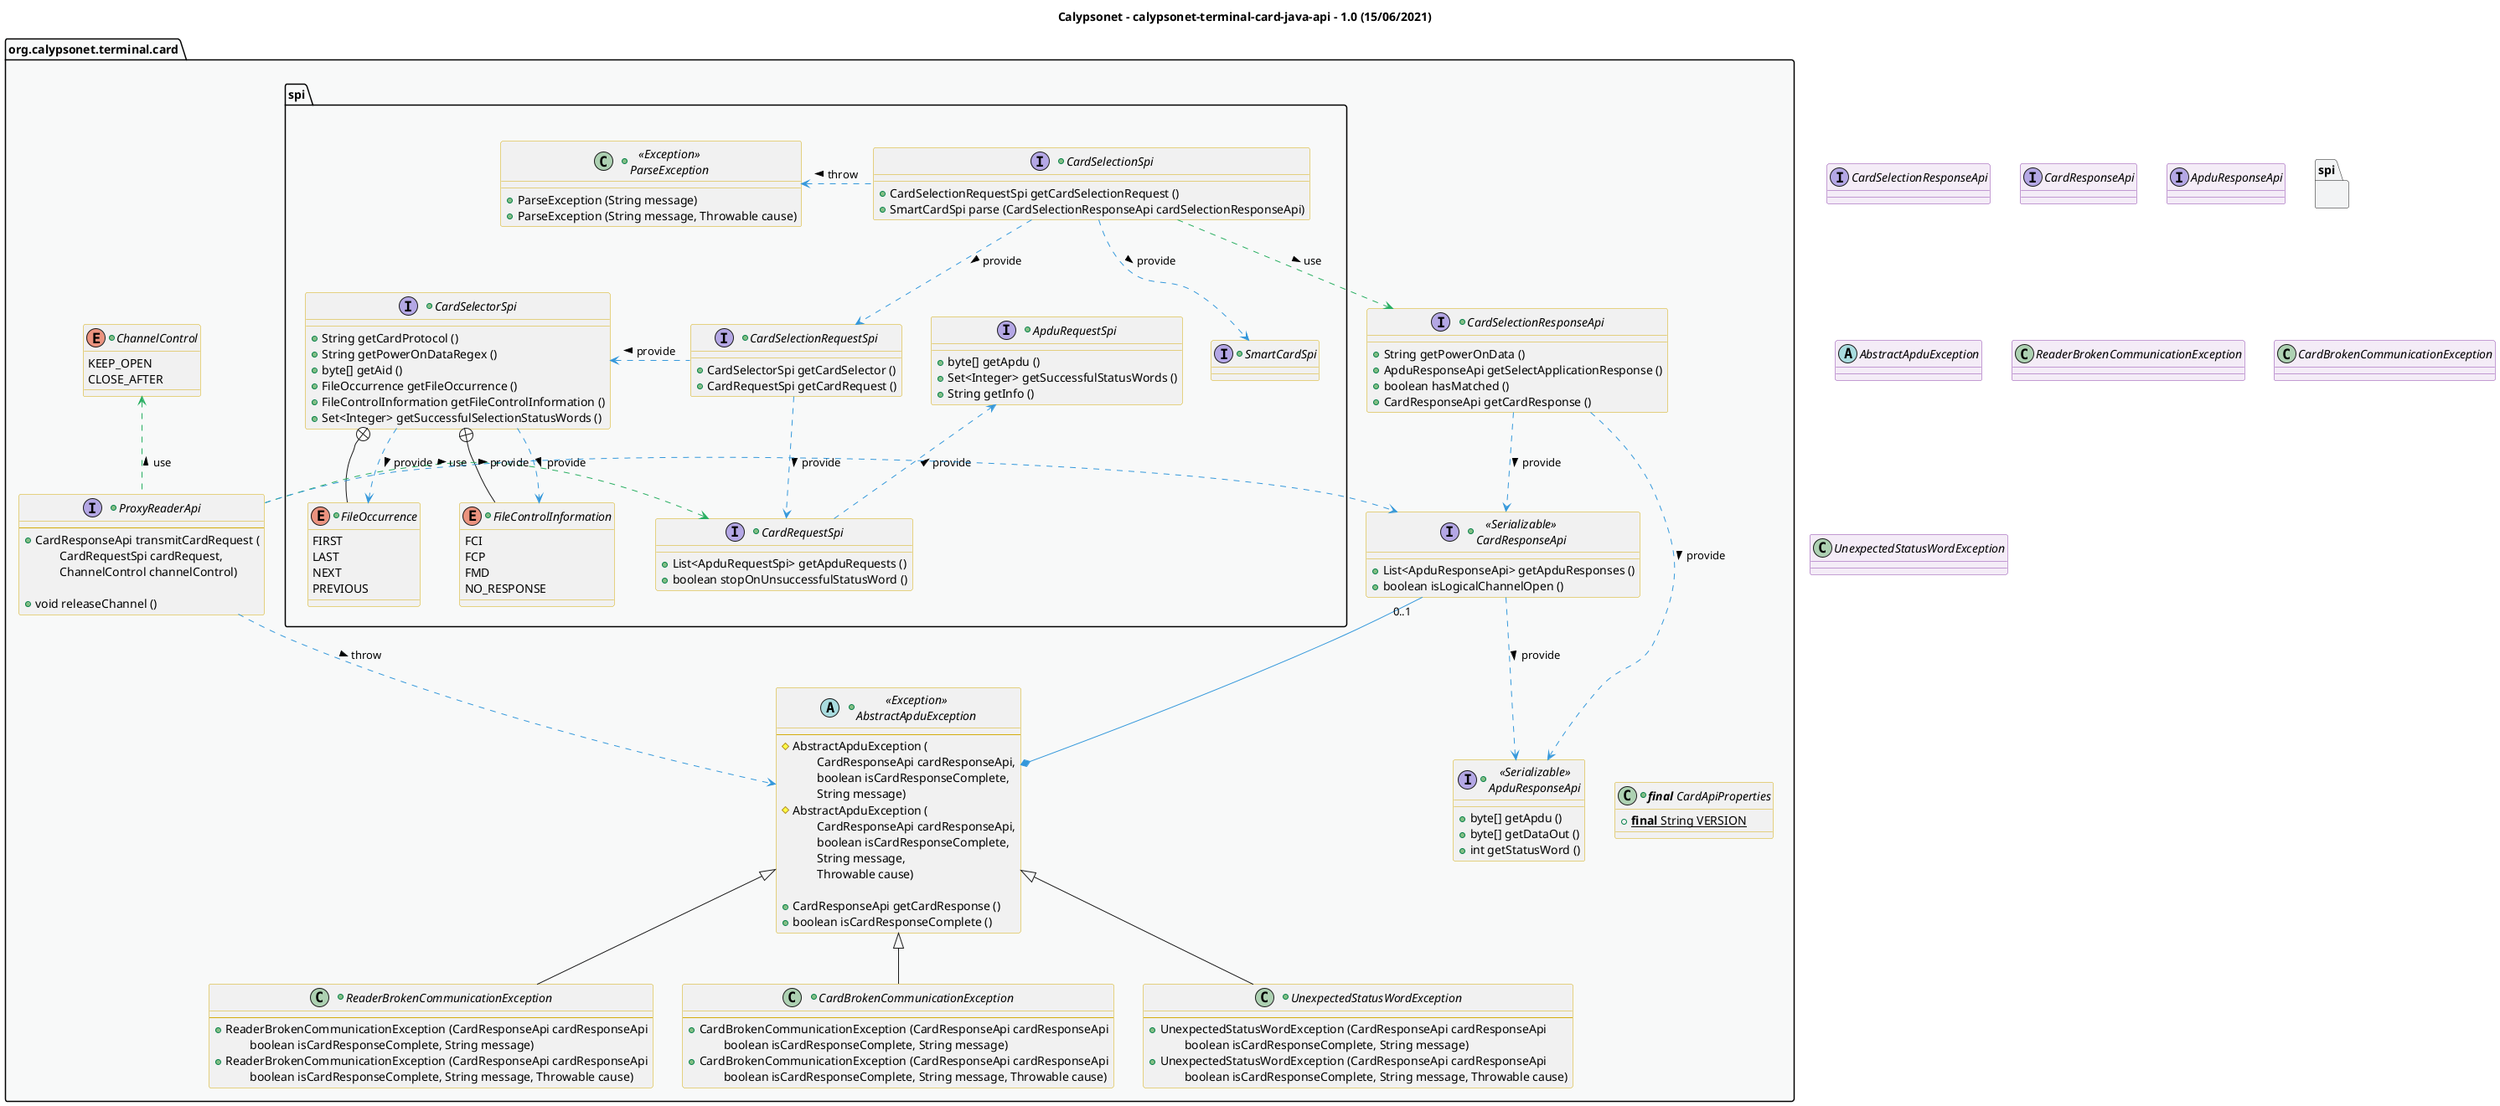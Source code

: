 @startuml
title
        Calypsonet - calypsonet-terminal-card-java-api - 1.0 (15/06/2021)
end title

' == THEME ==

'Couleurs issues de : https://htmlcolorcodes.com/fr/tableau-de-couleur/tableau-de-couleur-design-plat/
!define C_GREY1 F8F9F9
!define C_GREY2 F2F3F4
!define C_GREY3 E5E7E9
!define C_GREY4 D7DBDD
!define C_GREY5 CACFD2
!define C_GREY6 BDC3C7
!define C_LINK 3498DB
!define C_USE 27AE60

skinparam Shadowing false
skinparam ClassFontStyle italic
skinparam ClassBorderColor #D4AC0D
skinparam stereotypeABorderColor #A9DCDF
skinparam stereotypeIBorderColor #B4A7E5
skinparam stereotypeCBorderColor #ADD1B2
skinparam stereotypeEBorderColor #EB93DF
' Red
skinparam ClassBackgroundColor<<red>> #FDEDEC
skinparam ClassBorderColor<<red>> #E74C3C
hide <<red>> stereotype
' Purple
skinparam ClassBackgroundColor<<purple>> #F4ECF7
skinparam ClassBorderColor<<purple>> #8E44AD
hide <<purple>> stereotype
' blue
skinparam ClassBackgroundColor<<blue>> #EBF5FB
skinparam ClassBorderColor<<blue>> #3498DB
hide <<blue>> stereotype
' Green
skinparam ClassBackgroundColor<<green>> #E9F7EF
skinparam ClassBorderColor<<green>> #27AE60
hide <<green>> stereotype
' Grey
skinparam ClassBackgroundColor<<grey>> #EAECEE
skinparam ClassBorderColor<<grey>> #2C3E50
hide <<grey>> stereotype

' == CONTENT ==

package "org.calypsonet.terminal.card" as api {
    ' SPI
    package spi {
        +interface CardSelectionSpi {
            +CardSelectionRequestSpi getCardSelectionRequest ()
            +SmartCardSpi parse (CardSelectionResponseApi cardSelectionResponseApi)
        }
        +interface CardSelectorSpi {
            +String getCardProtocol ()
            +String getPowerOnDataRegex ()
            +byte[] getAid ()
            +FileOccurrence getFileOccurrence ()
            +FileControlInformation getFileControlInformation ()
            +Set<Integer> getSuccessfulSelectionStatusWords ()
        }
        +enum FileOccurrence {
            FIRST
            LAST
            NEXT
            PREVIOUS
        }
        +enum FileControlInformation {
            FCI
            FCP
            FMD
            NO_RESPONSE
        }
        +interface SmartCardSpi {
        }
        ' REQUEST
        together {
            +interface CardSelectionRequestSpi {
                +CardSelectorSpi getCardSelector ()
                +CardRequestSpi getCardRequest ()
            }
            +interface CardRequestSpi {
                +List<ApduRequestSpi> getApduRequests ()
                +boolean stopOnUnsuccessfulStatusWord ()
            }
            +interface ApduRequestSpi {
                +byte[] getApdu ()
                +Set<Integer> getSuccessfulStatusWords ()
                +String getInfo ()
            }
        }
        +class "<<Exception>>\nParseException" as ParseException {
            +ParseException (String message)
            +ParseException (String message, Throwable cause)
        }
    }
    +interface ProxyReaderApi {
        --
        +CardResponseApi transmitCardRequest (
            \tCardRequestSpi cardRequest,
            \tChannelControl channelControl)

        +void releaseChannel ()
    }
    +enum ChannelControl {
        KEEP_OPEN
        CLOSE_AFTER
    }
    ' RESPONSE
    together {
        +class "**final** CardApiProperties" as ApiProperties {
            +{static} **final** String VERSION
        }
        +interface CardSelectionResponseApi {
            +String getPowerOnData ()
            +ApduResponseApi getSelectApplicationResponse ()
            +boolean hasMatched ()
            +CardResponseApi getCardResponse ()
        }
        +interface "<<Serializable>>\nCardResponseApi" as CardResponseApi {
            +List<ApduResponseApi> getApduResponses ()
            +boolean isLogicalChannelOpen ()
        }
        +interface "<<Serializable>>\nApduResponseApi" as ApduResponseApi {
            +byte[] getApdu ()
            +byte[] getDataOut ()
            +int getStatusWord ()
        }
    }
    +abstract class "<<Exception>>\nAbstractApduException" as AbstractApduException {
        --
        #AbstractApduException (
            \tCardResponseApi cardResponseApi,
            \tboolean isCardResponseComplete,
            \tString message)
        #AbstractApduException (
            \tCardResponseApi cardResponseApi,
            \tboolean isCardResponseComplete,
            \tString message,
            \tThrowable cause)

        +CardResponseApi getCardResponse ()
        +boolean isCardResponseComplete ()
    }
    +class ReaderBrokenCommunicationException extends AbstractApduException {
        --
        +ReaderBrokenCommunicationException (CardResponseApi cardResponseApi
            \tboolean isCardResponseComplete, String message)
        +ReaderBrokenCommunicationException (CardResponseApi cardResponseApi
            \tboolean isCardResponseComplete, String message, Throwable cause)
    }
    +class CardBrokenCommunicationException extends AbstractApduException {
        --
        +CardBrokenCommunicationException (CardResponseApi cardResponseApi
            \tboolean isCardResponseComplete, String message)
        +CardBrokenCommunicationException (CardResponseApi cardResponseApi
            \tboolean isCardResponseComplete, String message, Throwable cause)
    }
    +class UnexpectedStatusWordException extends AbstractApduException {
        --
        +UnexpectedStatusWordException (CardResponseApi cardResponseApi
            \tboolean isCardResponseComplete, String message)
        +UnexpectedStatusWordException (CardResponseApi cardResponseApi
            \tboolean isCardResponseComplete, String message, Throwable cause)
    }
}

' Associations

CardSelectionSpi ..> SmartCardSpi #C_LINK : provide >
CardSelectionSpi ..> CardSelectionRequestSpi #C_LINK : provide >
CardSelectionSpi ..> CardSelectionResponseApi #C_USE : use >
CardSelectionSpi .left.> ParseException #C_LINK : throw >

CardSelectionRequestSpi .left.> CardSelectorSpi #C_LINK : provide >
CardSelectionRequestSpi ..> CardRequestSpi #C_LINK : provide >

CardSelectorSpi +-- FileOccurrence
CardSelectorSpi ..> FileOccurrence #C_LINK : provide >
CardSelectorSpi +-- FileControlInformation
CardSelectorSpi ..> FileControlInformation #C_LINK : provide >

CardRequestSpi ..> ApduRequestSpi #C_LINK : provide >

CardSelectionResponseApi ..> ApduResponseApi #C_LINK : provide >
CardSelectionResponseApi ..> CardResponseApi #C_LINK : provide >

CardResponseApi ..> ApduResponseApi #C_LINK : provide >

AbstractApduException *-up- "0..1" CardResponseApi #C_LINK

ProxyReaderApi .left.> CardRequestSpi #C_USE : use >
ProxyReaderApi .up.> ChannelControl #C_USE : use >

ProxyReaderApi .right.> CardResponseApi #C_LINK : provide >
ProxyReaderApi ..> AbstractApduException #C_LINK : throw >

' == LAYOUT ==

ApiProperties -[hidden]left- CardSelectionResponseApi
spi -[hidden]- CardSelectionResponseApi

' == STYLE ==

package api #C_GREY1 {}
package spi #C_GREY2 {}

interface CardSelectionResponseApi <<purple>>
interface CardResponseApi <<purple>>
interface ApduResponseApi <<purple>>
abstract class AbstractApduException <<purple>>
class ReaderBrokenCommunicationException <<purple>>
class CardBrokenCommunicationException <<purple>>
class UnexpectedStatusWordException <<purple>>

@enduml